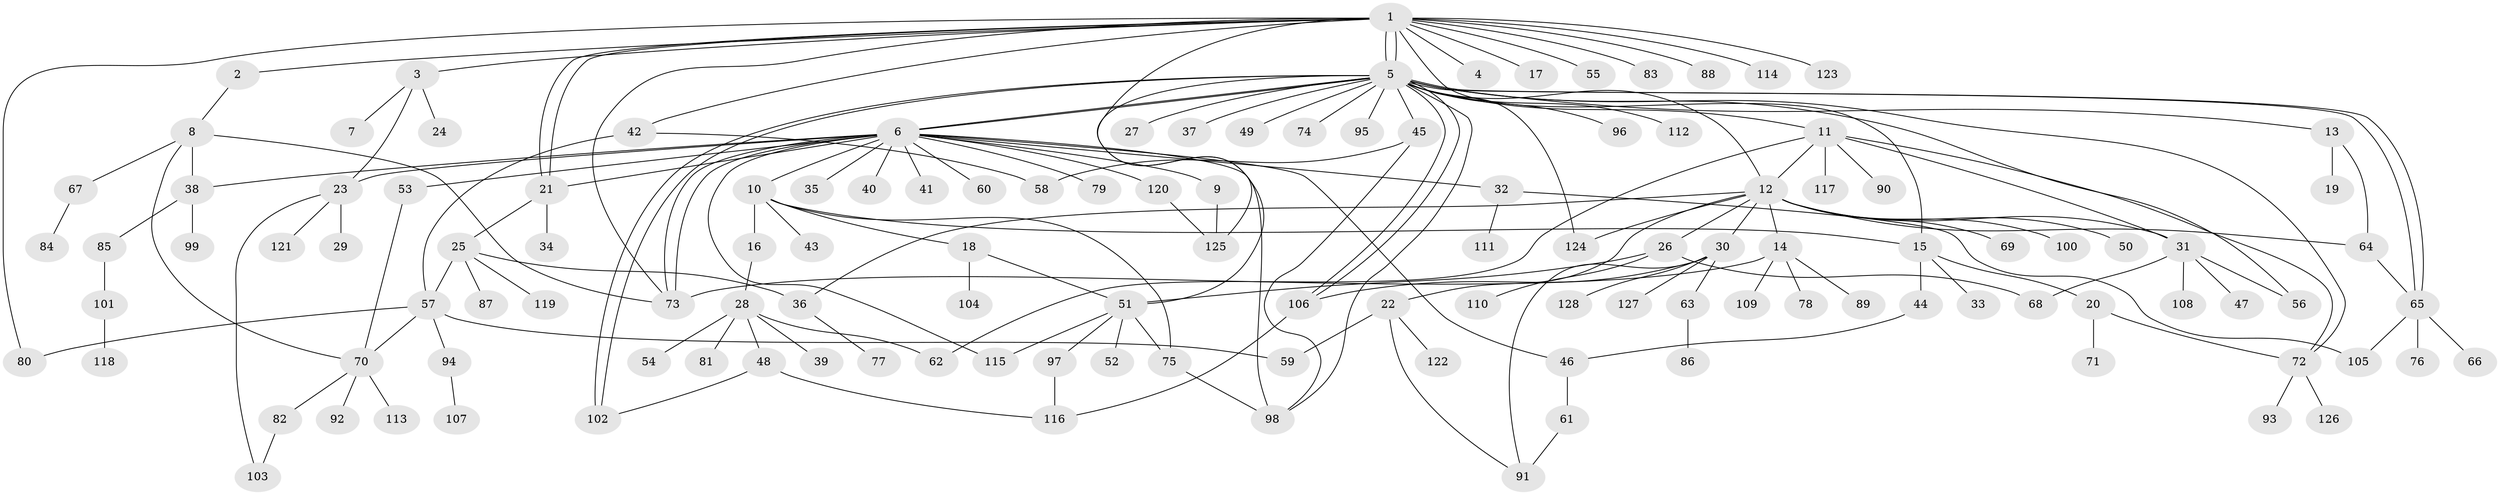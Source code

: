 // Generated by graph-tools (version 1.1) at 2025/35/03/09/25 02:35:39]
// undirected, 128 vertices, 176 edges
graph export_dot {
graph [start="1"]
  node [color=gray90,style=filled];
  1;
  2;
  3;
  4;
  5;
  6;
  7;
  8;
  9;
  10;
  11;
  12;
  13;
  14;
  15;
  16;
  17;
  18;
  19;
  20;
  21;
  22;
  23;
  24;
  25;
  26;
  27;
  28;
  29;
  30;
  31;
  32;
  33;
  34;
  35;
  36;
  37;
  38;
  39;
  40;
  41;
  42;
  43;
  44;
  45;
  46;
  47;
  48;
  49;
  50;
  51;
  52;
  53;
  54;
  55;
  56;
  57;
  58;
  59;
  60;
  61;
  62;
  63;
  64;
  65;
  66;
  67;
  68;
  69;
  70;
  71;
  72;
  73;
  74;
  75;
  76;
  77;
  78;
  79;
  80;
  81;
  82;
  83;
  84;
  85;
  86;
  87;
  88;
  89;
  90;
  91;
  92;
  93;
  94;
  95;
  96;
  97;
  98;
  99;
  100;
  101;
  102;
  103;
  104;
  105;
  106;
  107;
  108;
  109;
  110;
  111;
  112;
  113;
  114;
  115;
  116;
  117;
  118;
  119;
  120;
  121;
  122;
  123;
  124;
  125;
  126;
  127;
  128;
  1 -- 2;
  1 -- 3;
  1 -- 4;
  1 -- 5;
  1 -- 5;
  1 -- 15;
  1 -- 17;
  1 -- 21;
  1 -- 21;
  1 -- 42;
  1 -- 51;
  1 -- 55;
  1 -- 73;
  1 -- 80;
  1 -- 83;
  1 -- 88;
  1 -- 114;
  1 -- 123;
  2 -- 8;
  3 -- 7;
  3 -- 23;
  3 -- 24;
  5 -- 6;
  5 -- 6;
  5 -- 11;
  5 -- 12;
  5 -- 13;
  5 -- 27;
  5 -- 37;
  5 -- 45;
  5 -- 49;
  5 -- 56;
  5 -- 65;
  5 -- 65;
  5 -- 72;
  5 -- 74;
  5 -- 95;
  5 -- 96;
  5 -- 98;
  5 -- 102;
  5 -- 102;
  5 -- 106;
  5 -- 106;
  5 -- 112;
  5 -- 124;
  5 -- 125;
  6 -- 9;
  6 -- 10;
  6 -- 21;
  6 -- 23;
  6 -- 32;
  6 -- 35;
  6 -- 38;
  6 -- 40;
  6 -- 41;
  6 -- 46;
  6 -- 53;
  6 -- 60;
  6 -- 73;
  6 -- 73;
  6 -- 79;
  6 -- 98;
  6 -- 115;
  6 -- 120;
  8 -- 38;
  8 -- 67;
  8 -- 70;
  8 -- 73;
  9 -- 125;
  10 -- 15;
  10 -- 16;
  10 -- 18;
  10 -- 43;
  10 -- 75;
  11 -- 12;
  11 -- 31;
  11 -- 62;
  11 -- 72;
  11 -- 90;
  11 -- 117;
  12 -- 14;
  12 -- 22;
  12 -- 26;
  12 -- 30;
  12 -- 31;
  12 -- 36;
  12 -- 50;
  12 -- 64;
  12 -- 69;
  12 -- 100;
  12 -- 124;
  13 -- 19;
  13 -- 64;
  14 -- 73;
  14 -- 78;
  14 -- 89;
  14 -- 109;
  15 -- 20;
  15 -- 33;
  15 -- 44;
  16 -- 28;
  18 -- 51;
  18 -- 104;
  20 -- 71;
  20 -- 72;
  21 -- 25;
  21 -- 34;
  22 -- 59;
  22 -- 91;
  22 -- 122;
  23 -- 29;
  23 -- 103;
  23 -- 121;
  25 -- 36;
  25 -- 57;
  25 -- 87;
  25 -- 119;
  26 -- 51;
  26 -- 68;
  26 -- 110;
  28 -- 39;
  28 -- 48;
  28 -- 54;
  28 -- 62;
  28 -- 81;
  30 -- 63;
  30 -- 91;
  30 -- 106;
  30 -- 127;
  30 -- 128;
  31 -- 47;
  31 -- 56;
  31 -- 68;
  31 -- 108;
  32 -- 105;
  32 -- 111;
  36 -- 77;
  38 -- 85;
  38 -- 99;
  42 -- 57;
  42 -- 58;
  44 -- 46;
  45 -- 58;
  45 -- 98;
  46 -- 61;
  48 -- 102;
  48 -- 116;
  51 -- 52;
  51 -- 75;
  51 -- 97;
  51 -- 115;
  53 -- 70;
  57 -- 59;
  57 -- 70;
  57 -- 80;
  57 -- 94;
  61 -- 91;
  63 -- 86;
  64 -- 65;
  65 -- 66;
  65 -- 76;
  65 -- 105;
  67 -- 84;
  70 -- 82;
  70 -- 92;
  70 -- 113;
  72 -- 93;
  72 -- 126;
  75 -- 98;
  82 -- 103;
  85 -- 101;
  94 -- 107;
  97 -- 116;
  101 -- 118;
  106 -- 116;
  120 -- 125;
}
